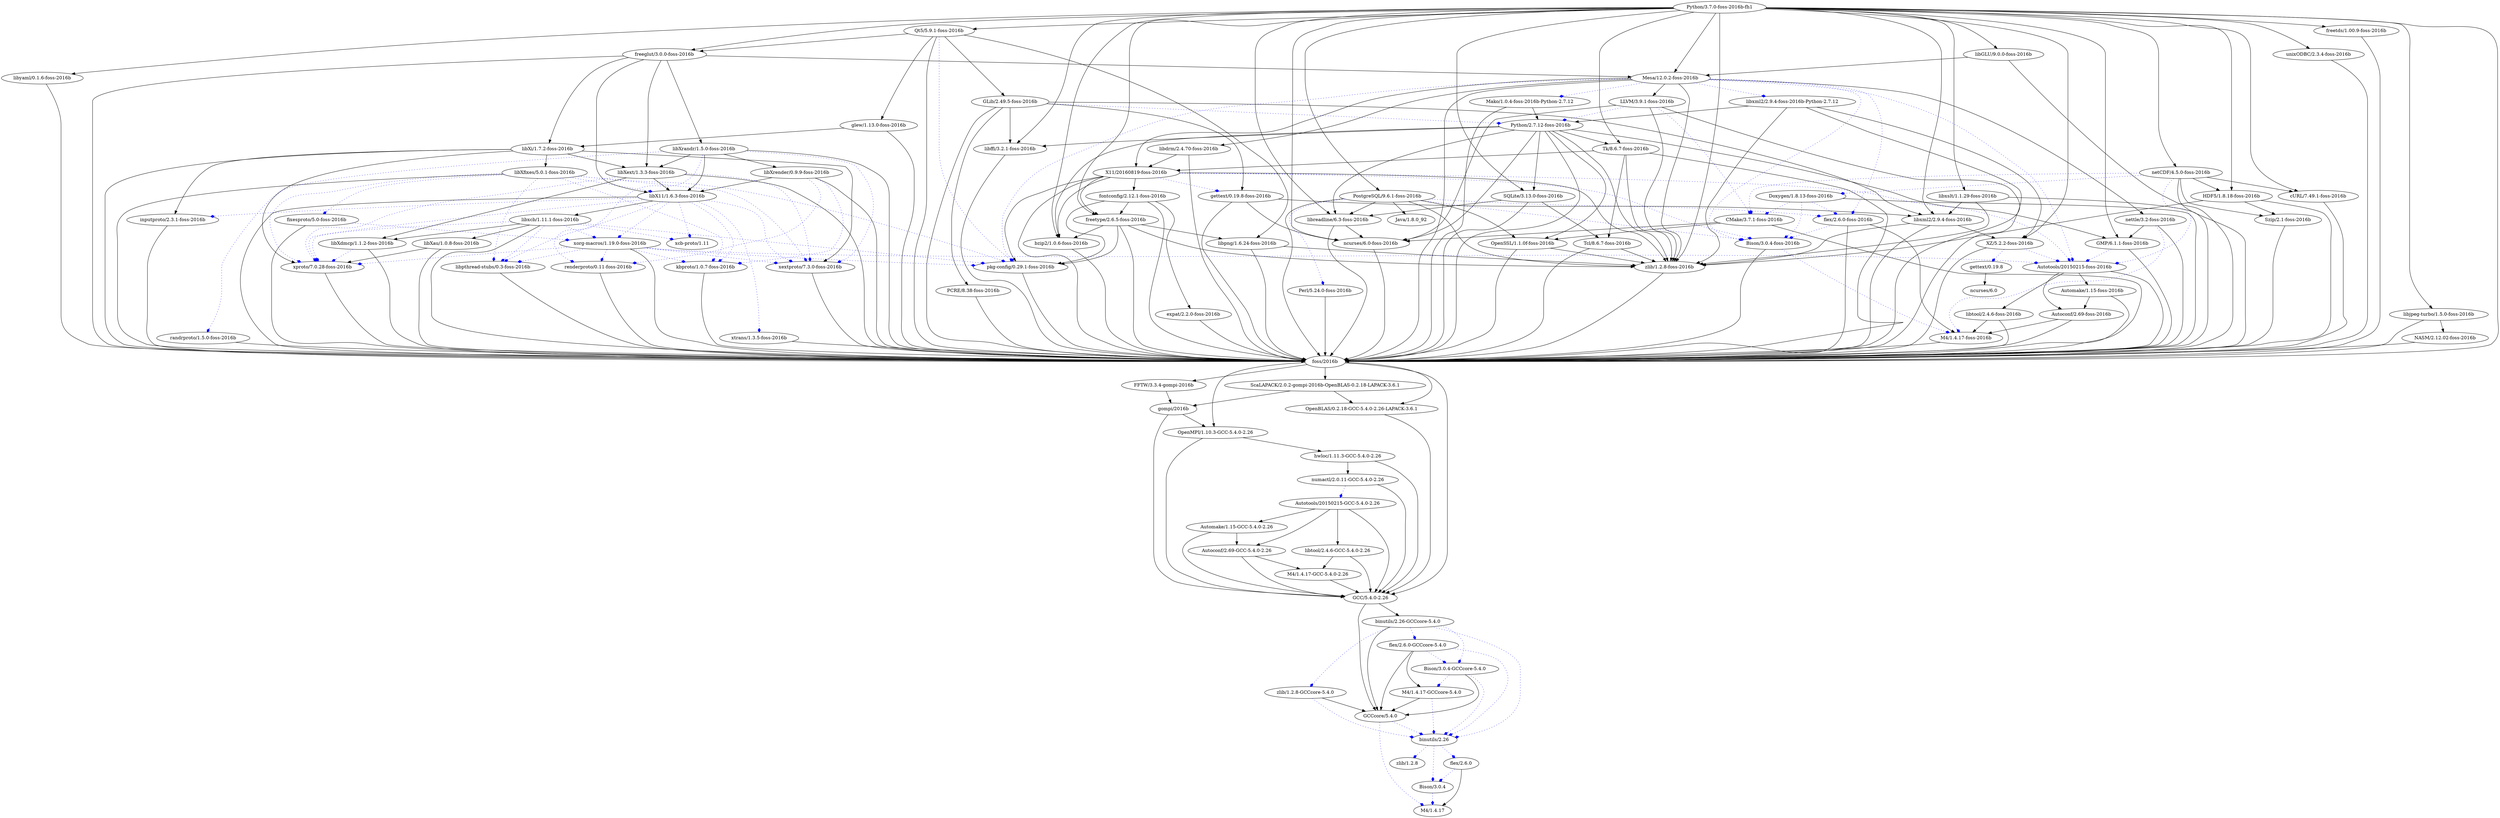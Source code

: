 digraph graphname {
"freetype/2.6.5-foss-2016b";
"nettle/3.2-foss-2016b";
"bzip2/1.0.6-foss-2016b";
"M4/1.4.17";
"xextproto/7.3.0-foss-2016b";
"renderproto/0.11-foss-2016b";
"zlib/1.2.8";
"Bison/3.0.4";
"libtool/2.4.6-foss-2016b";
"Automake/1.15-foss-2016b";
"inputproto/2.3.1-foss-2016b";
"libpng/1.6.24-foss-2016b";
"PostgreSQL/9.6.1-foss-2016b";
"Python/2.7.12-foss-2016b";
"Qt5/5.9.1-foss-2016b";
"libXfixes/5.0.1-foss-2016b";
"gettext/0.19.8";
"libXdmcp/1.1.2-foss-2016b";
"M4/1.4.17-GCC-5.4.0-2.26";
"xcb-proto/1.11";
"libXi/1.7.2-foss-2016b";
"binutils/2.26";
"Bison/3.0.4-GCCcore-5.4.0";
"binutils/2.26-GCCcore-5.4.0";
"ncurses/6.0";
"libyaml/0.1.6-foss-2016b";
"M4/1.4.17-foss-2016b";
"flex/2.6.0-GCCcore-5.4.0";
"libGLU/9.0.0-foss-2016b";
"Mako/1.0.4-foss-2016b-Python-2.7.12";
"libX11/1.6.3-foss-2016b";
"libXext/1.3.3-foss-2016b";
"Autotools/20150215-foss-2016b";
"Perl/5.24.0-foss-2016b";
"gompi/2016b";
"Autoconf/2.69-foss-2016b";
"libxcb/1.11.1-foss-2016b";
"freeglut/3.0.0-foss-2016b";
"ScaLAPACK/2.0.2-gompi-2016b-OpenBLAS-0.2.18-LAPACK-3.6.1";
"fixesproto/5.0-foss-2016b";
"Automake/1.15-GCC-5.4.0-2.26";
"xorg-macros/1.19.0-foss-2016b";
"GCCcore/5.4.0";
"fontconfig/2.12.1-foss-2016b";
"netCDF/4.5.0-foss-2016b";
"Python/3.7.0-foss-2016b-fh1";
"unixODBC/2.3.4-foss-2016b";
"GMP/6.1.1-foss-2016b";
"zlib/1.2.8-GCCcore-5.4.0";
"flex/2.6.0";
"libreadline/6.3-foss-2016b";
"flex/2.6.0-foss-2016b";
"kbproto/1.0.7-foss-2016b";
"libXrender/0.9.9-foss-2016b";
"Bison/3.0.4-foss-2016b";
"Autoconf/2.69-GCC-5.4.0-2.26";
"CMake/3.7.1-foss-2016b";
"libXrandr/1.5.0-foss-2016b";
"PCRE/8.38-foss-2016b";
"freetds/1.00.9-foss-2016b";
"GLib/2.49.5-foss-2016b";
"SQLite/3.13.0-foss-2016b";
"Java/1.8.0_92";
"libxml2/2.9.4-foss-2016b-Python-2.7.12";
"xtrans/1.3.5-foss-2016b";
"X11/20160819-foss-2016b";
"M4/1.4.17-GCCcore-5.4.0";
"LLVM/3.9.1-foss-2016b";
"Szip/2.1-foss-2016b";
"libjpeg-turbo/1.5.0-foss-2016b";
"xproto/7.0.28-foss-2016b";
"randrproto/1.5.0-foss-2016b";
"OpenMPI/1.10.3-GCC-5.4.0-2.26";
"libXau/1.0.8-foss-2016b";
"pkg-config/0.29.1-foss-2016b";
"libxslt/1.1.29-foss-2016b";
"hwloc/1.11.3-GCC-5.4.0-2.26";
"Doxygen/1.8.13-foss-2016b";
"XZ/5.2.2-foss-2016b";
"expat/2.2.0-foss-2016b";
"cURL/7.49.1-foss-2016b";
"GCC/5.4.0-2.26";
"libtool/2.4.6-GCC-5.4.0-2.26";
"Tk/8.6.7-foss-2016b";
"ncurses/6.0-foss-2016b";
"Autotools/20150215-GCC-5.4.0-2.26";
"Tcl/8.6.7-foss-2016b";
"HDF5/1.8.18-foss-2016b";
"libdrm/2.4.70-foss-2016b";
"libxml2/2.9.4-foss-2016b";
"libffi/3.2.1-foss-2016b";
"glew/1.13.0-foss-2016b";
"NASM/2.12.02-foss-2016b";
"gettext/0.19.8-foss-2016b";
"foss/2016b";
"libpthread-stubs/0.3-foss-2016b";
"zlib/1.2.8-foss-2016b";
"OpenSSL/1.1.0f-foss-2016b";
"numactl/2.0.11-GCC-5.4.0-2.26";
"Mesa/12.0.2-foss-2016b";
"FFTW/3.3.4-gompi-2016b";
"OpenBLAS/0.2.18-GCC-5.4.0-2.26-LAPACK-3.6.1";
"freetype/2.6.5-foss-2016b" -> "libpng/1.6.24-foss-2016b";
"freetype/2.6.5-foss-2016b" -> "bzip2/1.0.6-foss-2016b";
"freetype/2.6.5-foss-2016b" -> "zlib/1.2.8-foss-2016b";
"freetype/2.6.5-foss-2016b" -> "pkg-config/0.29.1-foss-2016b";
"freetype/2.6.5-foss-2016b" -> "foss/2016b";
"nettle/3.2-foss-2016b" -> "GMP/6.1.1-foss-2016b";
"nettle/3.2-foss-2016b" -> "M4/1.4.17-foss-2016b"  [color=blue, style=dotted, arrowhead=diamond];
"nettle/3.2-foss-2016b" -> "foss/2016b";
"bzip2/1.0.6-foss-2016b" -> "foss/2016b";
"xextproto/7.3.0-foss-2016b" -> "foss/2016b";
"renderproto/0.11-foss-2016b" -> "foss/2016b";
"Bison/3.0.4" -> "M4/1.4.17"  [color=blue, style=dotted, arrowhead=diamond];
"libtool/2.4.6-foss-2016b" -> "M4/1.4.17-foss-2016b";
"libtool/2.4.6-foss-2016b" -> "foss/2016b";
"Automake/1.15-foss-2016b" -> "Autoconf/2.69-foss-2016b";
"Automake/1.15-foss-2016b" -> "foss/2016b";
"inputproto/2.3.1-foss-2016b" -> "foss/2016b";
"libpng/1.6.24-foss-2016b" -> "zlib/1.2.8-foss-2016b";
"libpng/1.6.24-foss-2016b" -> "foss/2016b";
"PostgreSQL/9.6.1-foss-2016b" -> "Java/1.8.0_92";
"PostgreSQL/9.6.1-foss-2016b" -> "libreadline/6.3-foss-2016b";
"PostgreSQL/9.6.1-foss-2016b" -> "zlib/1.2.8-foss-2016b";
"PostgreSQL/9.6.1-foss-2016b" -> "OpenSSL/1.1.0f-foss-2016b";
"PostgreSQL/9.6.1-foss-2016b" -> "Bison/3.0.4-foss-2016b"  [color=blue, style=dotted, arrowhead=diamond];
"PostgreSQL/9.6.1-foss-2016b" -> "flex/2.6.0-foss-2016b"  [color=blue, style=dotted, arrowhead=diamond];
"PostgreSQL/9.6.1-foss-2016b" -> "Perl/5.24.0-foss-2016b"  [color=blue, style=dotted, arrowhead=diamond];
"PostgreSQL/9.6.1-foss-2016b" -> "foss/2016b";
"Python/2.7.12-foss-2016b" -> "bzip2/1.0.6-foss-2016b";
"Python/2.7.12-foss-2016b" -> "zlib/1.2.8-foss-2016b";
"Python/2.7.12-foss-2016b" -> "libreadline/6.3-foss-2016b";
"Python/2.7.12-foss-2016b" -> "ncurses/6.0-foss-2016b";
"Python/2.7.12-foss-2016b" -> "SQLite/3.13.0-foss-2016b";
"Python/2.7.12-foss-2016b" -> "Tk/8.6.7-foss-2016b";
"Python/2.7.12-foss-2016b" -> "GMP/6.1.1-foss-2016b";
"Python/2.7.12-foss-2016b" -> "libffi/3.2.1-foss-2016b";
"Python/2.7.12-foss-2016b" -> "OpenSSL/1.1.0f-foss-2016b";
"Python/2.7.12-foss-2016b" -> "foss/2016b";
"Qt5/5.9.1-foss-2016b" -> "GLib/2.49.5-foss-2016b";
"Qt5/5.9.1-foss-2016b" -> "freeglut/3.0.0-foss-2016b";
"Qt5/5.9.1-foss-2016b" -> "glew/1.13.0-foss-2016b";
"Qt5/5.9.1-foss-2016b" -> "libpng/1.6.24-foss-2016b";
"Qt5/5.9.1-foss-2016b" -> "pkg-config/0.29.1-foss-2016b"  [color=blue, style=dotted, arrowhead=diamond];
"Qt5/5.9.1-foss-2016b" -> "foss/2016b";
"libXfixes/5.0.1-foss-2016b" -> "fixesproto/5.0-foss-2016b"  [color=blue, style=dotted, arrowhead=diamond];
"libXfixes/5.0.1-foss-2016b" -> "xextproto/7.3.0-foss-2016b"  [color=blue, style=dotted, arrowhead=diamond];
"libXfixes/5.0.1-foss-2016b" -> "xproto/7.0.28-foss-2016b"  [color=blue, style=dotted, arrowhead=diamond];
"libXfixes/5.0.1-foss-2016b" -> "pkg-config/0.29.1-foss-2016b"  [color=blue, style=dotted, arrowhead=diamond];
"libXfixes/5.0.1-foss-2016b" -> "kbproto/1.0.7-foss-2016b"  [color=blue, style=dotted, arrowhead=diamond];
"libXfixes/5.0.1-foss-2016b" -> "libX11/1.6.3-foss-2016b"  [color=blue, style=dotted, arrowhead=diamond];
"libXfixes/5.0.1-foss-2016b" -> "libpthread-stubs/0.3-foss-2016b"  [color=blue, style=dotted, arrowhead=diamond];
"libXfixes/5.0.1-foss-2016b" -> "foss/2016b";
"gettext/0.19.8" -> "ncurses/6.0";
"libXdmcp/1.1.2-foss-2016b" -> "xproto/7.0.28-foss-2016b"  [color=blue, style=dotted, arrowhead=diamond];
"libXdmcp/1.1.2-foss-2016b" -> "foss/2016b";
"M4/1.4.17-GCC-5.4.0-2.26" -> "GCC/5.4.0-2.26";
"libXi/1.7.2-foss-2016b" -> "xproto/7.0.28-foss-2016b";
"libXi/1.7.2-foss-2016b" -> "xextproto/7.3.0-foss-2016b";
"libXi/1.7.2-foss-2016b" -> "libXext/1.3.3-foss-2016b";
"libXi/1.7.2-foss-2016b" -> "inputproto/2.3.1-foss-2016b";
"libXi/1.7.2-foss-2016b" -> "libXfixes/5.0.1-foss-2016b";
"libXi/1.7.2-foss-2016b" -> "foss/2016b";
"binutils/2.26" -> "flex/2.6.0"  [color=blue, style=dotted, arrowhead=diamond];
"binutils/2.26" -> "Bison/3.0.4"  [color=blue, style=dotted, arrowhead=diamond];
"binutils/2.26" -> "zlib/1.2.8"  [color=blue, style=dotted, arrowhead=diamond];
"Bison/3.0.4-GCCcore-5.4.0" -> "M4/1.4.17-GCCcore-5.4.0"  [color=blue, style=dotted, arrowhead=diamond];
"Bison/3.0.4-GCCcore-5.4.0" -> "binutils/2.26"  [color=blue, style=dotted, arrowhead=diamond];
"Bison/3.0.4-GCCcore-5.4.0" -> "GCCcore/5.4.0";
"binutils/2.26-GCCcore-5.4.0" -> "flex/2.6.0-GCCcore-5.4.0"  [color=blue, style=dotted, arrowhead=diamond];
"binutils/2.26-GCCcore-5.4.0" -> "Bison/3.0.4-GCCcore-5.4.0"  [color=blue, style=dotted, arrowhead=diamond];
"binutils/2.26-GCCcore-5.4.0" -> "zlib/1.2.8-GCCcore-5.4.0"  [color=blue, style=dotted, arrowhead=diamond];
"binutils/2.26-GCCcore-5.4.0" -> "binutils/2.26"  [color=blue, style=dotted, arrowhead=diamond];
"binutils/2.26-GCCcore-5.4.0" -> "GCCcore/5.4.0";
"libyaml/0.1.6-foss-2016b" -> "foss/2016b";
"M4/1.4.17-foss-2016b" -> "foss/2016b";
"flex/2.6.0-GCCcore-5.4.0" -> "M4/1.4.17-GCCcore-5.4.0";
"flex/2.6.0-GCCcore-5.4.0" -> "Bison/3.0.4-GCCcore-5.4.0"  [color=blue, style=dotted, arrowhead=diamond];
"flex/2.6.0-GCCcore-5.4.0" -> "binutils/2.26"  [color=blue, style=dotted, arrowhead=diamond];
"flex/2.6.0-GCCcore-5.4.0" -> "GCCcore/5.4.0";
"libGLU/9.0.0-foss-2016b" -> "Mesa/12.0.2-foss-2016b";
"libGLU/9.0.0-foss-2016b" -> "foss/2016b";
"Mako/1.0.4-foss-2016b-Python-2.7.12" -> "Python/2.7.12-foss-2016b";
"Mako/1.0.4-foss-2016b-Python-2.7.12" -> "foss/2016b";
"libX11/1.6.3-foss-2016b" -> "libxcb/1.11.1-foss-2016b";
"libX11/1.6.3-foss-2016b" -> "xextproto/7.3.0-foss-2016b"  [color=blue, style=dotted, arrowhead=diamond];
"libX11/1.6.3-foss-2016b" -> "xcb-proto/1.11"  [color=blue, style=dotted, arrowhead=diamond];
"libX11/1.6.3-foss-2016b" -> "inputproto/2.3.1-foss-2016b"  [color=blue, style=dotted, arrowhead=diamond];
"libX11/1.6.3-foss-2016b" -> "xproto/7.0.28-foss-2016b"  [color=blue, style=dotted, arrowhead=diamond];
"libX11/1.6.3-foss-2016b" -> "libpthread-stubs/0.3-foss-2016b"  [color=blue, style=dotted, arrowhead=diamond];
"libX11/1.6.3-foss-2016b" -> "kbproto/1.0.7-foss-2016b"  [color=blue, style=dotted, arrowhead=diamond];
"libX11/1.6.3-foss-2016b" -> "xtrans/1.3.5-foss-2016b"  [color=blue, style=dotted, arrowhead=diamond];
"libX11/1.6.3-foss-2016b" -> "xorg-macros/1.19.0-foss-2016b"  [color=blue, style=dotted, arrowhead=diamond];
"libX11/1.6.3-foss-2016b" -> "foss/2016b";
"libXext/1.3.3-foss-2016b" -> "libX11/1.6.3-foss-2016b";
"libXext/1.3.3-foss-2016b" -> "libXdmcp/1.1.2-foss-2016b";
"libXext/1.3.3-foss-2016b" -> "xproto/7.0.28-foss-2016b"  [color=blue, style=dotted, arrowhead=diamond];
"libXext/1.3.3-foss-2016b" -> "xextproto/7.3.0-foss-2016b"  [color=blue, style=dotted, arrowhead=diamond];
"libXext/1.3.3-foss-2016b" -> "foss/2016b";
"Autotools/20150215-foss-2016b" -> "Autoconf/2.69-foss-2016b";
"Autotools/20150215-foss-2016b" -> "Automake/1.15-foss-2016b";
"Autotools/20150215-foss-2016b" -> "libtool/2.4.6-foss-2016b";
"Autotools/20150215-foss-2016b" -> "foss/2016b";
"Perl/5.24.0-foss-2016b" -> "foss/2016b";
"gompi/2016b" -> "GCC/5.4.0-2.26";
"gompi/2016b" -> "OpenMPI/1.10.3-GCC-5.4.0-2.26";
"Autoconf/2.69-foss-2016b" -> "M4/1.4.17-foss-2016b";
"Autoconf/2.69-foss-2016b" -> "foss/2016b";
"libxcb/1.11.1-foss-2016b" -> "libXau/1.0.8-foss-2016b";
"libxcb/1.11.1-foss-2016b" -> "libXdmcp/1.1.2-foss-2016b";
"libxcb/1.11.1-foss-2016b" -> "pkg-config/0.29.1-foss-2016b"  [color=blue, style=dotted, arrowhead=diamond];
"libxcb/1.11.1-foss-2016b" -> "xcb-proto/1.11"  [color=blue, style=dotted, arrowhead=diamond];
"libxcb/1.11.1-foss-2016b" -> "xproto/7.0.28-foss-2016b"  [color=blue, style=dotted, arrowhead=diamond];
"libxcb/1.11.1-foss-2016b" -> "libpthread-stubs/0.3-foss-2016b"  [color=blue, style=dotted, arrowhead=diamond];
"libxcb/1.11.1-foss-2016b" -> "xorg-macros/1.19.0-foss-2016b"  [color=blue, style=dotted, arrowhead=diamond];
"libxcb/1.11.1-foss-2016b" -> "foss/2016b";
"freeglut/3.0.0-foss-2016b" -> "libXi/1.7.2-foss-2016b";
"freeglut/3.0.0-foss-2016b" -> "libX11/1.6.3-foss-2016b";
"freeglut/3.0.0-foss-2016b" -> "libXext/1.3.3-foss-2016b";
"freeglut/3.0.0-foss-2016b" -> "libXrandr/1.5.0-foss-2016b";
"freeglut/3.0.0-foss-2016b" -> "Mesa/12.0.2-foss-2016b";
"freeglut/3.0.0-foss-2016b" -> "foss/2016b";
"ScaLAPACK/2.0.2-gompi-2016b-OpenBLAS-0.2.18-LAPACK-3.6.1" -> "OpenBLAS/0.2.18-GCC-5.4.0-2.26-LAPACK-3.6.1";
"ScaLAPACK/2.0.2-gompi-2016b-OpenBLAS-0.2.18-LAPACK-3.6.1" -> "gompi/2016b";
"fixesproto/5.0-foss-2016b" -> "xorg-macros/1.19.0-foss-2016b"  [color=blue, style=dotted, arrowhead=diamond];
"fixesproto/5.0-foss-2016b" -> "foss/2016b";
"Automake/1.15-GCC-5.4.0-2.26" -> "Autoconf/2.69-GCC-5.4.0-2.26";
"Automake/1.15-GCC-5.4.0-2.26" -> "GCC/5.4.0-2.26";
"xorg-macros/1.19.0-foss-2016b" -> "Autotools/20150215-foss-2016b"  [color=blue, style=dotted, arrowhead=diamond];
"xorg-macros/1.19.0-foss-2016b" -> "pkg-config/0.29.1-foss-2016b"  [color=blue, style=dotted, arrowhead=diamond];
"xorg-macros/1.19.0-foss-2016b" -> "renderproto/0.11-foss-2016b"  [color=blue, style=dotted, arrowhead=diamond];
"xorg-macros/1.19.0-foss-2016b" -> "xproto/7.0.28-foss-2016b"  [color=blue, style=dotted, arrowhead=diamond];
"xorg-macros/1.19.0-foss-2016b" -> "xextproto/7.3.0-foss-2016b"  [color=blue, style=dotted, arrowhead=diamond];
"xorg-macros/1.19.0-foss-2016b" -> "kbproto/1.0.7-foss-2016b"  [color=blue, style=dotted, arrowhead=diamond];
"xorg-macros/1.19.0-foss-2016b" -> "libpthread-stubs/0.3-foss-2016b"  [color=blue, style=dotted, arrowhead=diamond];
"xorg-macros/1.19.0-foss-2016b" -> "foss/2016b";
"GCCcore/5.4.0" -> "binutils/2.26"  [color=blue, style=dotted, arrowhead=diamond];
"GCCcore/5.4.0" -> "M4/1.4.17"  [color=blue, style=dotted, arrowhead=diamond];
"fontconfig/2.12.1-foss-2016b" -> "expat/2.2.0-foss-2016b";
"fontconfig/2.12.1-foss-2016b" -> "freetype/2.6.5-foss-2016b";
"fontconfig/2.12.1-foss-2016b" -> "pkg-config/0.29.1-foss-2016b";
"fontconfig/2.12.1-foss-2016b" -> "foss/2016b";
"netCDF/4.5.0-foss-2016b" -> "HDF5/1.8.18-foss-2016b";
"netCDF/4.5.0-foss-2016b" -> "cURL/7.49.1-foss-2016b";
"netCDF/4.5.0-foss-2016b" -> "Szip/2.1-foss-2016b";
"netCDF/4.5.0-foss-2016b" -> "Autotools/20150215-foss-2016b"  [color=blue, style=dotted, arrowhead=diamond];
"netCDF/4.5.0-foss-2016b" -> "CMake/3.7.1-foss-2016b"  [color=blue, style=dotted, arrowhead=diamond];
"netCDF/4.5.0-foss-2016b" -> "Doxygen/1.8.13-foss-2016b"  [color=blue, style=dotted, arrowhead=diamond];
"netCDF/4.5.0-foss-2016b" -> "foss/2016b";
"Python/3.7.0-foss-2016b-fh1" -> "bzip2/1.0.6-foss-2016b";
"Python/3.7.0-foss-2016b-fh1" -> "zlib/1.2.8-foss-2016b";
"Python/3.7.0-foss-2016b-fh1" -> "freetds/1.00.9-foss-2016b";
"Python/3.7.0-foss-2016b-fh1" -> "libjpeg-turbo/1.5.0-foss-2016b";
"Python/3.7.0-foss-2016b-fh1" -> "libreadline/6.3-foss-2016b";
"Python/3.7.0-foss-2016b-fh1" -> "ncurses/6.0-foss-2016b";
"Python/3.7.0-foss-2016b-fh1" -> "SQLite/3.13.0-foss-2016b";
"Python/3.7.0-foss-2016b-fh1" -> "Tk/8.6.7-foss-2016b";
"Python/3.7.0-foss-2016b-fh1" -> "GMP/6.1.1-foss-2016b";
"Python/3.7.0-foss-2016b-fh1" -> "libffi/3.2.1-foss-2016b";
"Python/3.7.0-foss-2016b-fh1" -> "XZ/5.2.2-foss-2016b";
"Python/3.7.0-foss-2016b-fh1" -> "HDF5/1.8.18-foss-2016b";
"Python/3.7.0-foss-2016b-fh1" -> "unixODBC/2.3.4-foss-2016b";
"Python/3.7.0-foss-2016b-fh1" -> "freetype/2.6.5-foss-2016b";
"Python/3.7.0-foss-2016b-fh1" -> "libxml2/2.9.4-foss-2016b";
"Python/3.7.0-foss-2016b-fh1" -> "libxslt/1.1.29-foss-2016b";
"Python/3.7.0-foss-2016b-fh1" -> "libyaml/0.1.6-foss-2016b";
"Python/3.7.0-foss-2016b-fh1" -> "freeglut/3.0.0-foss-2016b";
"Python/3.7.0-foss-2016b-fh1" -> "PostgreSQL/9.6.1-foss-2016b";
"Python/3.7.0-foss-2016b-fh1" -> "Qt5/5.9.1-foss-2016b";
"Python/3.7.0-foss-2016b-fh1" -> "cURL/7.49.1-foss-2016b";
"Python/3.7.0-foss-2016b-fh1" -> "libGLU/9.0.0-foss-2016b";
"Python/3.7.0-foss-2016b-fh1" -> "Mesa/12.0.2-foss-2016b";
"Python/3.7.0-foss-2016b-fh1" -> "netCDF/4.5.0-foss-2016b";
"Python/3.7.0-foss-2016b-fh1" -> "foss/2016b";
"unixODBC/2.3.4-foss-2016b" -> "foss/2016b";
"GMP/6.1.1-foss-2016b" -> "Autotools/20150215-foss-2016b"  [color=blue, style=dotted, arrowhead=diamond];
"GMP/6.1.1-foss-2016b" -> "foss/2016b";
"zlib/1.2.8-GCCcore-5.4.0" -> "binutils/2.26"  [color=blue, style=dotted, arrowhead=diamond];
"zlib/1.2.8-GCCcore-5.4.0" -> "GCCcore/5.4.0";
"flex/2.6.0" -> "M4/1.4.17";
"flex/2.6.0" -> "Bison/3.0.4"  [color=blue, style=dotted, arrowhead=diamond];
"libreadline/6.3-foss-2016b" -> "ncurses/6.0-foss-2016b";
"libreadline/6.3-foss-2016b" -> "foss/2016b";
"flex/2.6.0-foss-2016b" -> "M4/1.4.17-foss-2016b";
"flex/2.6.0-foss-2016b" -> "Bison/3.0.4-foss-2016b"  [color=blue, style=dotted, arrowhead=diamond];
"flex/2.6.0-foss-2016b" -> "foss/2016b";
"kbproto/1.0.7-foss-2016b" -> "foss/2016b";
"libXrender/0.9.9-foss-2016b" -> "libX11/1.6.3-foss-2016b";
"libXrender/0.9.9-foss-2016b" -> "kbproto/1.0.7-foss-2016b"  [color=blue, style=dotted, arrowhead=diamond];
"libXrender/0.9.9-foss-2016b" -> "renderproto/0.11-foss-2016b"  [color=blue, style=dotted, arrowhead=diamond];
"libXrender/0.9.9-foss-2016b" -> "foss/2016b";
"Bison/3.0.4-foss-2016b" -> "M4/1.4.17-foss-2016b"  [color=blue, style=dotted, arrowhead=diamond];
"Bison/3.0.4-foss-2016b" -> "foss/2016b";
"Autoconf/2.69-GCC-5.4.0-2.26" -> "M4/1.4.17-GCC-5.4.0-2.26";
"Autoconf/2.69-GCC-5.4.0-2.26" -> "GCC/5.4.0-2.26";
"CMake/3.7.1-foss-2016b" -> "ncurses/6.0-foss-2016b";
"CMake/3.7.1-foss-2016b" -> "OpenSSL/1.1.0f-foss-2016b";
"CMake/3.7.1-foss-2016b" -> "foss/2016b";
"libXrandr/1.5.0-foss-2016b" -> "libX11/1.6.3-foss-2016b";
"libXrandr/1.5.0-foss-2016b" -> "libXext/1.3.3-foss-2016b";
"libXrandr/1.5.0-foss-2016b" -> "libXrender/0.9.9-foss-2016b";
"libXrandr/1.5.0-foss-2016b" -> "randrproto/1.5.0-foss-2016b"  [color=blue, style=dotted, arrowhead=diamond];
"libXrandr/1.5.0-foss-2016b" -> "renderproto/0.11-foss-2016b"  [color=blue, style=dotted, arrowhead=diamond];
"libXrandr/1.5.0-foss-2016b" -> "xextproto/7.3.0-foss-2016b"  [color=blue, style=dotted, arrowhead=diamond];
"libXrandr/1.5.0-foss-2016b" -> "foss/2016b";
"PCRE/8.38-foss-2016b" -> "foss/2016b";
"freetds/1.00.9-foss-2016b" -> "foss/2016b";
"GLib/2.49.5-foss-2016b" -> "libffi/3.2.1-foss-2016b";
"GLib/2.49.5-foss-2016b" -> "gettext/0.19.8-foss-2016b";
"GLib/2.49.5-foss-2016b" -> "libxml2/2.9.4-foss-2016b";
"GLib/2.49.5-foss-2016b" -> "PCRE/8.38-foss-2016b";
"GLib/2.49.5-foss-2016b" -> "Python/2.7.12-foss-2016b"  [color=blue, style=dotted, arrowhead=diamond];
"GLib/2.49.5-foss-2016b" -> "foss/2016b";
"SQLite/3.13.0-foss-2016b" -> "libreadline/6.3-foss-2016b";
"SQLite/3.13.0-foss-2016b" -> "Tcl/8.6.7-foss-2016b";
"SQLite/3.13.0-foss-2016b" -> "foss/2016b";
"libxml2/2.9.4-foss-2016b-Python-2.7.12" -> "zlib/1.2.8-foss-2016b";
"libxml2/2.9.4-foss-2016b-Python-2.7.12" -> "XZ/5.2.2-foss-2016b";
"libxml2/2.9.4-foss-2016b-Python-2.7.12" -> "Python/2.7.12-foss-2016b";
"libxml2/2.9.4-foss-2016b-Python-2.7.12" -> "foss/2016b";
"xtrans/1.3.5-foss-2016b" -> "foss/2016b";
"X11/20160819-foss-2016b" -> "freetype/2.6.5-foss-2016b";
"X11/20160819-foss-2016b" -> "fontconfig/2.12.1-foss-2016b";
"X11/20160819-foss-2016b" -> "zlib/1.2.8-foss-2016b";
"X11/20160819-foss-2016b" -> "bzip2/1.0.6-foss-2016b";
"X11/20160819-foss-2016b" -> "pkg-config/0.29.1-foss-2016b";
"X11/20160819-foss-2016b" -> "Autotools/20150215-foss-2016b"  [color=blue, style=dotted, arrowhead=diamond];
"X11/20160819-foss-2016b" -> "Bison/3.0.4-foss-2016b"  [color=blue, style=dotted, arrowhead=diamond];
"X11/20160819-foss-2016b" -> "gettext/0.19.8-foss-2016b"  [color=blue, style=dotted, arrowhead=diamond];
"X11/20160819-foss-2016b" -> "foss/2016b";
"M4/1.4.17-GCCcore-5.4.0" -> "binutils/2.26"  [color=blue, style=dotted, arrowhead=diamond];
"M4/1.4.17-GCCcore-5.4.0" -> "GCCcore/5.4.0";
"LLVM/3.9.1-foss-2016b" -> "ncurses/6.0-foss-2016b";
"LLVM/3.9.1-foss-2016b" -> "zlib/1.2.8-foss-2016b";
"LLVM/3.9.1-foss-2016b" -> "CMake/3.7.1-foss-2016b"  [color=blue, style=dotted, arrowhead=diamond];
"LLVM/3.9.1-foss-2016b" -> "Python/2.7.12-foss-2016b"  [color=blue, style=dotted, arrowhead=diamond];
"LLVM/3.9.1-foss-2016b" -> "foss/2016b";
"Szip/2.1-foss-2016b" -> "foss/2016b";
"libjpeg-turbo/1.5.0-foss-2016b" -> "NASM/2.12.02-foss-2016b";
"libjpeg-turbo/1.5.0-foss-2016b" -> "foss/2016b";
"xproto/7.0.28-foss-2016b" -> "foss/2016b";
"randrproto/1.5.0-foss-2016b" -> "foss/2016b";
"OpenMPI/1.10.3-GCC-5.4.0-2.26" -> "hwloc/1.11.3-GCC-5.4.0-2.26";
"OpenMPI/1.10.3-GCC-5.4.0-2.26" -> "GCC/5.4.0-2.26";
"libXau/1.0.8-foss-2016b" -> "xproto/7.0.28-foss-2016b";
"libXau/1.0.8-foss-2016b" -> "foss/2016b";
"pkg-config/0.29.1-foss-2016b" -> "foss/2016b";
"libxslt/1.1.29-foss-2016b" -> "zlib/1.2.8-foss-2016b";
"libxslt/1.1.29-foss-2016b" -> "libxml2/2.9.4-foss-2016b";
"libxslt/1.1.29-foss-2016b" -> "foss/2016b";
"hwloc/1.11.3-GCC-5.4.0-2.26" -> "numactl/2.0.11-GCC-5.4.0-2.26";
"hwloc/1.11.3-GCC-5.4.0-2.26" -> "GCC/5.4.0-2.26";
"Doxygen/1.8.13-foss-2016b" -> "CMake/3.7.1-foss-2016b"  [color=blue, style=dotted, arrowhead=diamond];
"Doxygen/1.8.13-foss-2016b" -> "flex/2.6.0-foss-2016b"  [color=blue, style=dotted, arrowhead=diamond];
"Doxygen/1.8.13-foss-2016b" -> "Bison/3.0.4-foss-2016b"  [color=blue, style=dotted, arrowhead=diamond];
"Doxygen/1.8.13-foss-2016b" -> "foss/2016b";
"XZ/5.2.2-foss-2016b" -> "Autotools/20150215-foss-2016b"  [color=blue, style=dotted, arrowhead=diamond];
"XZ/5.2.2-foss-2016b" -> "gettext/0.19.8"  [color=blue, style=dotted, arrowhead=diamond];
"XZ/5.2.2-foss-2016b" -> "foss/2016b";
"expat/2.2.0-foss-2016b" -> "foss/2016b";
"cURL/7.49.1-foss-2016b" -> "foss/2016b";
"GCC/5.4.0-2.26" -> "GCCcore/5.4.0";
"GCC/5.4.0-2.26" -> "binutils/2.26-GCCcore-5.4.0";
"libtool/2.4.6-GCC-5.4.0-2.26" -> "M4/1.4.17-GCC-5.4.0-2.26";
"libtool/2.4.6-GCC-5.4.0-2.26" -> "GCC/5.4.0-2.26";
"Tk/8.6.7-foss-2016b" -> "Tcl/8.6.7-foss-2016b";
"Tk/8.6.7-foss-2016b" -> "X11/20160819-foss-2016b";
"Tk/8.6.7-foss-2016b" -> "zlib/1.2.8-foss-2016b";
"Tk/8.6.7-foss-2016b" -> "foss/2016b";
"ncurses/6.0-foss-2016b" -> "foss/2016b";
"Autotools/20150215-GCC-5.4.0-2.26" -> "Autoconf/2.69-GCC-5.4.0-2.26";
"Autotools/20150215-GCC-5.4.0-2.26" -> "Automake/1.15-GCC-5.4.0-2.26";
"Autotools/20150215-GCC-5.4.0-2.26" -> "libtool/2.4.6-GCC-5.4.0-2.26";
"Autotools/20150215-GCC-5.4.0-2.26" -> "GCC/5.4.0-2.26";
"Tcl/8.6.7-foss-2016b" -> "zlib/1.2.8-foss-2016b";
"Tcl/8.6.7-foss-2016b" -> "foss/2016b";
"HDF5/1.8.18-foss-2016b" -> "zlib/1.2.8-foss-2016b";
"HDF5/1.8.18-foss-2016b" -> "Szip/2.1-foss-2016b";
"HDF5/1.8.18-foss-2016b" -> "foss/2016b";
"libdrm/2.4.70-foss-2016b" -> "X11/20160819-foss-2016b";
"libdrm/2.4.70-foss-2016b" -> "foss/2016b";
"libxml2/2.9.4-foss-2016b" -> "zlib/1.2.8-foss-2016b";
"libxml2/2.9.4-foss-2016b" -> "XZ/5.2.2-foss-2016b";
"libxml2/2.9.4-foss-2016b" -> "foss/2016b";
"libffi/3.2.1-foss-2016b" -> "foss/2016b";
"glew/1.13.0-foss-2016b" -> "libXi/1.7.2-foss-2016b";
"glew/1.13.0-foss-2016b" -> "foss/2016b";
"NASM/2.12.02-foss-2016b" -> "foss/2016b";
"gettext/0.19.8-foss-2016b" -> "libxml2/2.9.4-foss-2016b";
"gettext/0.19.8-foss-2016b" -> "ncurses/6.0-foss-2016b";
"gettext/0.19.8-foss-2016b" -> "foss/2016b";
"foss/2016b" -> "GCC/5.4.0-2.26";
"foss/2016b" -> "OpenMPI/1.10.3-GCC-5.4.0-2.26";
"foss/2016b" -> "OpenBLAS/0.2.18-GCC-5.4.0-2.26-LAPACK-3.6.1";
"foss/2016b" -> "FFTW/3.3.4-gompi-2016b";
"foss/2016b" -> "ScaLAPACK/2.0.2-gompi-2016b-OpenBLAS-0.2.18-LAPACK-3.6.1";
"libpthread-stubs/0.3-foss-2016b" -> "foss/2016b";
"zlib/1.2.8-foss-2016b" -> "foss/2016b";
"OpenSSL/1.1.0f-foss-2016b" -> "zlib/1.2.8-foss-2016b";
"OpenSSL/1.1.0f-foss-2016b" -> "foss/2016b";
"numactl/2.0.11-GCC-5.4.0-2.26" -> "Autotools/20150215-GCC-5.4.0-2.26"  [color=blue, style=dotted, arrowhead=diamond];
"numactl/2.0.11-GCC-5.4.0-2.26" -> "GCC/5.4.0-2.26";
"Mesa/12.0.2-foss-2016b" -> "zlib/1.2.8-foss-2016b";
"Mesa/12.0.2-foss-2016b" -> "nettle/3.2-foss-2016b";
"Mesa/12.0.2-foss-2016b" -> "libdrm/2.4.70-foss-2016b";
"Mesa/12.0.2-foss-2016b" -> "LLVM/3.9.1-foss-2016b";
"Mesa/12.0.2-foss-2016b" -> "X11/20160819-foss-2016b";
"Mesa/12.0.2-foss-2016b" -> "flex/2.6.0-foss-2016b"  [color=blue, style=dotted, arrowhead=diamond];
"Mesa/12.0.2-foss-2016b" -> "Bison/3.0.4-foss-2016b"  [color=blue, style=dotted, arrowhead=diamond];
"Mesa/12.0.2-foss-2016b" -> "Autotools/20150215-foss-2016b"  [color=blue, style=dotted, arrowhead=diamond];
"Mesa/12.0.2-foss-2016b" -> "pkg-config/0.29.1-foss-2016b"  [color=blue, style=dotted, arrowhead=diamond];
"Mesa/12.0.2-foss-2016b" -> "Mako/1.0.4-foss-2016b-Python-2.7.12"  [color=blue, style=dotted, arrowhead=diamond];
"Mesa/12.0.2-foss-2016b" -> "libxml2/2.9.4-foss-2016b-Python-2.7.12"  [color=blue, style=dotted, arrowhead=diamond];
"Mesa/12.0.2-foss-2016b" -> "foss/2016b";
"FFTW/3.3.4-gompi-2016b" -> "gompi/2016b";
"OpenBLAS/0.2.18-GCC-5.4.0-2.26-LAPACK-3.6.1" -> "GCC/5.4.0-2.26";
}
